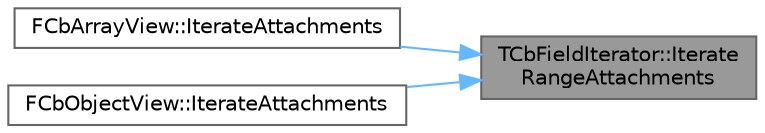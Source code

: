 digraph "TCbFieldIterator::IterateRangeAttachments"
{
 // INTERACTIVE_SVG=YES
 // LATEX_PDF_SIZE
  bgcolor="transparent";
  edge [fontname=Helvetica,fontsize=10,labelfontname=Helvetica,labelfontsize=10];
  node [fontname=Helvetica,fontsize=10,shape=box,height=0.2,width=0.4];
  rankdir="RL";
  Node1 [id="Node000001",label="TCbFieldIterator::Iterate\lRangeAttachments",height=0.2,width=0.4,color="gray40", fillcolor="grey60", style="filled", fontcolor="black",tooltip="Invoke the visitor for every attachment in the field range."];
  Node1 -> Node2 [id="edge1_Node000001_Node000002",dir="back",color="steelblue1",style="solid",tooltip=" "];
  Node2 [id="Node000002",label="FCbArrayView::IterateAttachments",height=0.2,width=0.4,color="grey40", fillcolor="white", style="filled",URL="$d3/d79/classFCbArrayView.html#a1959383def8dd21dceef0444ff4fcec9",tooltip="Invoke the visitor for every attachment in the array."];
  Node1 -> Node3 [id="edge2_Node000001_Node000003",dir="back",color="steelblue1",style="solid",tooltip=" "];
  Node3 [id="Node000003",label="FCbObjectView::IterateAttachments",height=0.2,width=0.4,color="grey40", fillcolor="white", style="filled",URL="$dc/d1a/classFCbObjectView.html#aacbb1d953012b1a7320b741c6120733b",tooltip="Invoke the visitor for every attachment in the object."];
}
